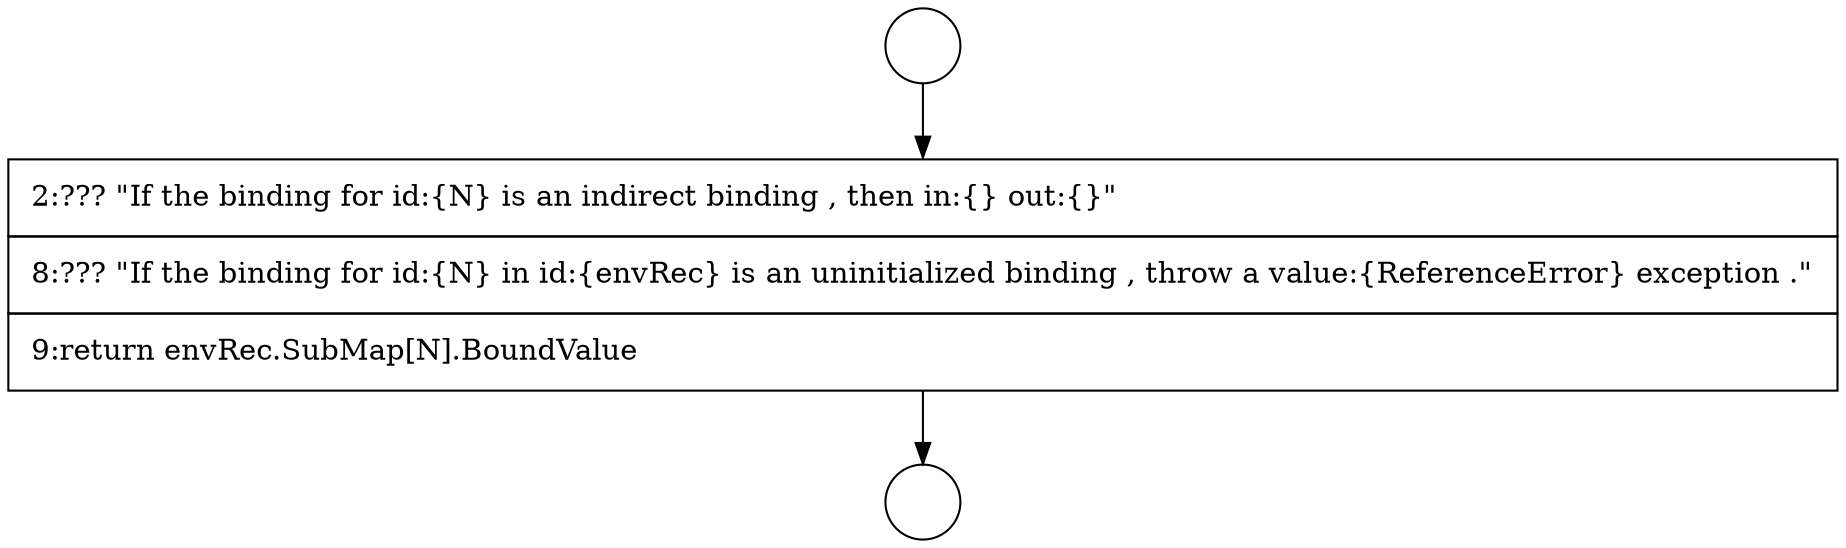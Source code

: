 digraph {
  node1336 [shape=circle label=" " color="black" fillcolor="white" style=filled]
  node1338 [shape=none, margin=0, label=<<font color="black">
    <table border="0" cellborder="1" cellspacing="0" cellpadding="10">
      <tr><td align="left">2:??? &quot;If the binding for id:{N} is an indirect binding , then in:{} out:{}&quot;</td></tr>
      <tr><td align="left">8:??? &quot;If the binding for id:{N} in id:{envRec} is an uninitialized binding , throw a value:{ReferenceError} exception .&quot;</td></tr>
      <tr><td align="left">9:return envRec.SubMap[N].BoundValue</td></tr>
    </table>
  </font>> color="black" fillcolor="white" style=filled]
  node1337 [shape=circle label=" " color="black" fillcolor="white" style=filled]
  node1336 -> node1338 [ color="black"]
  node1338 -> node1337 [ color="black"]
}
